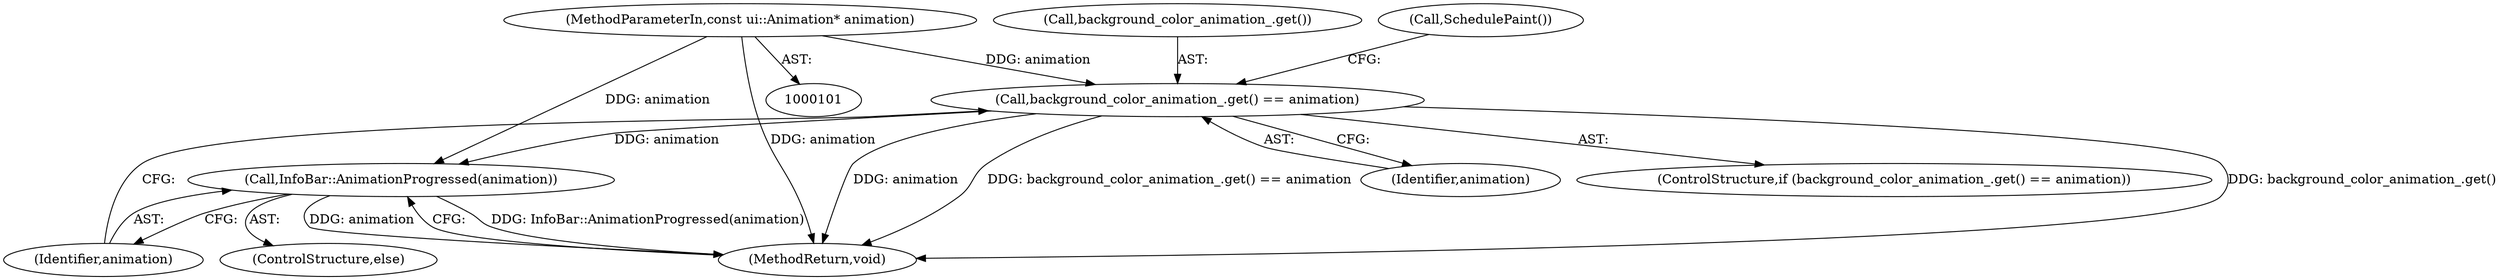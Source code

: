 digraph "1_Chrome_fc3c351a3d995f73ead5c92354396a7ec2b14e3f_11@pointer" {
"1000105" [label="(Call,background_color_animation_.get() == animation)"];
"1000102" [label="(MethodParameterIn,const ui::Animation* animation)"];
"1000110" [label="(Call,InfoBar::AnimationProgressed(animation))"];
"1000110" [label="(Call,InfoBar::AnimationProgressed(animation))"];
"1000102" [label="(MethodParameterIn,const ui::Animation* animation)"];
"1000106" [label="(Call,background_color_animation_.get())"];
"1000111" [label="(Identifier,animation)"];
"1000108" [label="(Call,SchedulePaint())"];
"1000112" [label="(MethodReturn,void)"];
"1000109" [label="(ControlStructure,else)"];
"1000105" [label="(Call,background_color_animation_.get() == animation)"];
"1000107" [label="(Identifier,animation)"];
"1000104" [label="(ControlStructure,if (background_color_animation_.get() == animation))"];
"1000105" -> "1000104"  [label="AST: "];
"1000105" -> "1000107"  [label="CFG: "];
"1000106" -> "1000105"  [label="AST: "];
"1000107" -> "1000105"  [label="AST: "];
"1000108" -> "1000105"  [label="CFG: "];
"1000111" -> "1000105"  [label="CFG: "];
"1000105" -> "1000112"  [label="DDG: animation"];
"1000105" -> "1000112"  [label="DDG: background_color_animation_.get() == animation"];
"1000105" -> "1000112"  [label="DDG: background_color_animation_.get()"];
"1000102" -> "1000105"  [label="DDG: animation"];
"1000105" -> "1000110"  [label="DDG: animation"];
"1000102" -> "1000101"  [label="AST: "];
"1000102" -> "1000112"  [label="DDG: animation"];
"1000102" -> "1000110"  [label="DDG: animation"];
"1000110" -> "1000109"  [label="AST: "];
"1000110" -> "1000111"  [label="CFG: "];
"1000111" -> "1000110"  [label="AST: "];
"1000112" -> "1000110"  [label="CFG: "];
"1000110" -> "1000112"  [label="DDG: InfoBar::AnimationProgressed(animation)"];
"1000110" -> "1000112"  [label="DDG: animation"];
}
